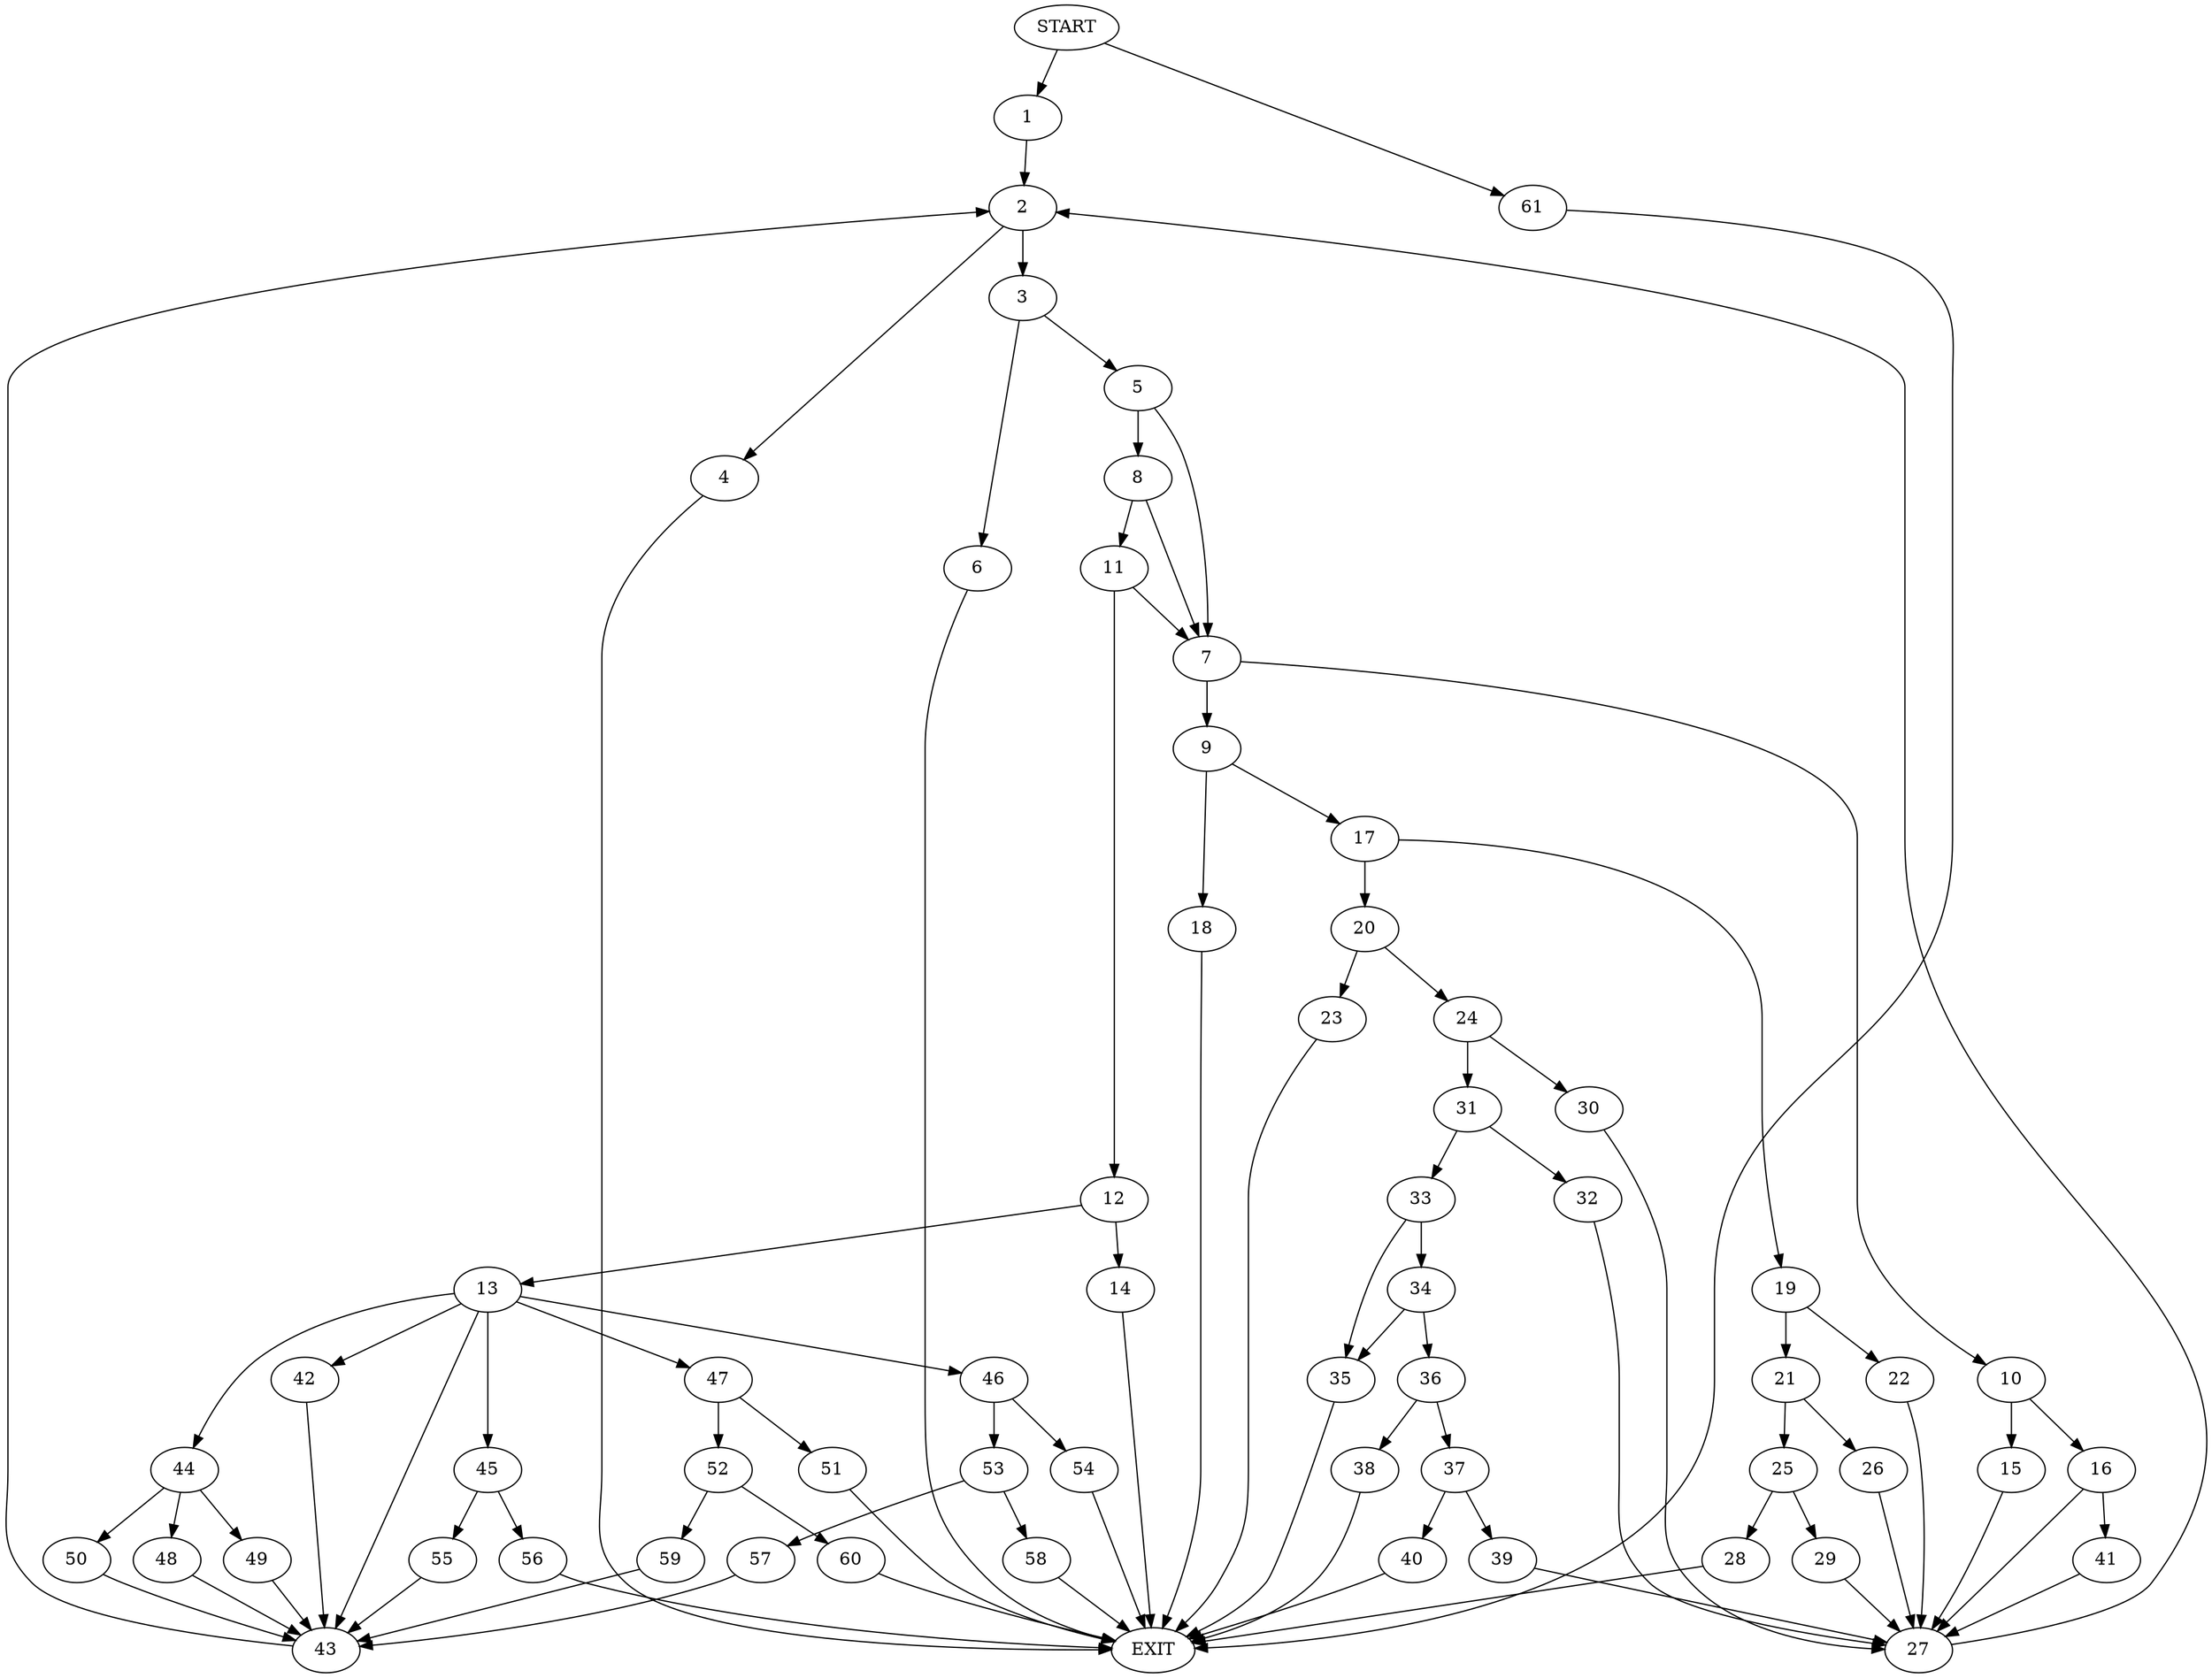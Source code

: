 digraph {
0 [label="START"]
62 [label="EXIT"]
0 -> 1
1 -> 2
2 -> 3
2 -> 4
3 -> 5
3 -> 6
4 -> 62
5 -> 7
5 -> 8
6 -> 62
7 -> 9
7 -> 10
8 -> 7
8 -> 11
11 -> 7
11 -> 12
12 -> 13
12 -> 14
10 -> 15
10 -> 16
9 -> 17
9 -> 18
18 -> 62
17 -> 19
17 -> 20
19 -> 21
19 -> 22
20 -> 23
20 -> 24
21 -> 25
21 -> 26
22 -> 27
27 -> 2
26 -> 27
25 -> 28
25 -> 29
29 -> 27
28 -> 62
24 -> 30
24 -> 31
23 -> 62
31 -> 32
31 -> 33
30 -> 27
32 -> 27
33 -> 34
33 -> 35
35 -> 62
34 -> 36
34 -> 35
36 -> 37
36 -> 38
38 -> 62
37 -> 39
37 -> 40
39 -> 27
40 -> 62
15 -> 27
16 -> 27
16 -> 41
41 -> 27
13 -> 42
13 -> 43
13 -> 44
13 -> 45
13 -> 46
13 -> 47
14 -> 62
43 -> 2
44 -> 48
44 -> 49
44 -> 50
42 -> 43
47 -> 51
47 -> 52
46 -> 53
46 -> 54
45 -> 55
45 -> 56
48 -> 43
49 -> 43
50 -> 43
53 -> 57
53 -> 58
54 -> 62
57 -> 43
58 -> 62
52 -> 59
52 -> 60
51 -> 62
59 -> 43
60 -> 62
55 -> 43
56 -> 62
0 -> 61
61 -> 62
}
